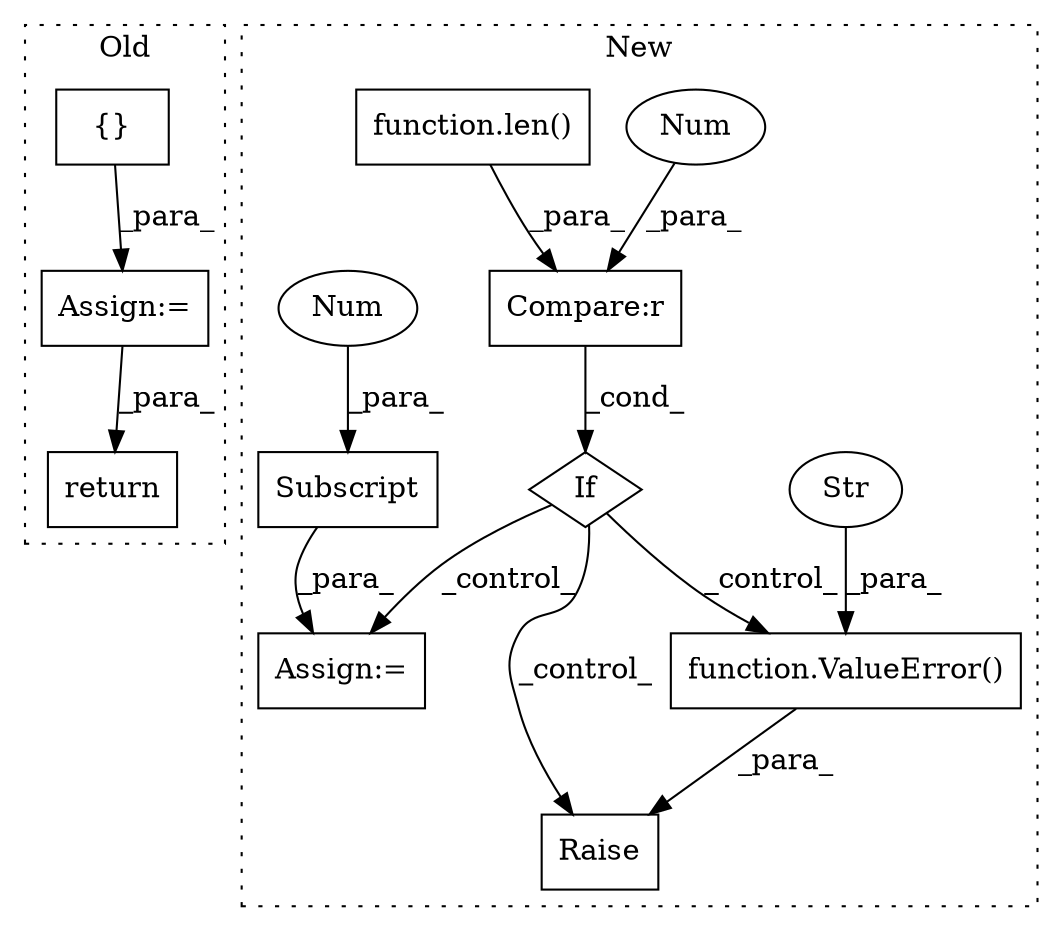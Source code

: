 digraph G {
subgraph cluster0 {
1 [label="{}" a="95" s="709,710" l="2,1" shape="box"];
8 [label="Assign:=" a="68" s="690" l="19" shape="box"];
13 [label="return" a="93" s="1085" l="7" shape="box"];
label = "Old";
style="dotted";
}
subgraph cluster1 {
2 [label="function.ValueError()" a="75" s="2837,2902" l="11,1" shape="box"];
3 [label="Raise" a="91" s="2831" l="6" shape="box"];
4 [label="Str" a="66" s="2848" l="54" shape="ellipse"];
5 [label="If" a="96" s="2775" l="3" shape="diamond"];
6 [label="Compare:r" a="40" s="2778" l="17" shape="box"];
7 [label="Assign:=" a="68" s="3003" l="3" shape="box"];
9 [label="Num" a="76" s="2794" l="1" shape="ellipse"];
10 [label="function.len()" a="75" s="2755,2768" l="4,1" shape="box"];
11 [label="Subscript" a="63" s="3006,0" l="12,0" shape="box"];
12 [label="Num" a="76" s="3016" l="1" shape="ellipse"];
label = "New";
style="dotted";
}
1 -> 8 [label="_para_"];
2 -> 3 [label="_para_"];
4 -> 2 [label="_para_"];
5 -> 7 [label="_control_"];
5 -> 2 [label="_control_"];
5 -> 3 [label="_control_"];
6 -> 5 [label="_cond_"];
8 -> 13 [label="_para_"];
9 -> 6 [label="_para_"];
10 -> 6 [label="_para_"];
11 -> 7 [label="_para_"];
12 -> 11 [label="_para_"];
}